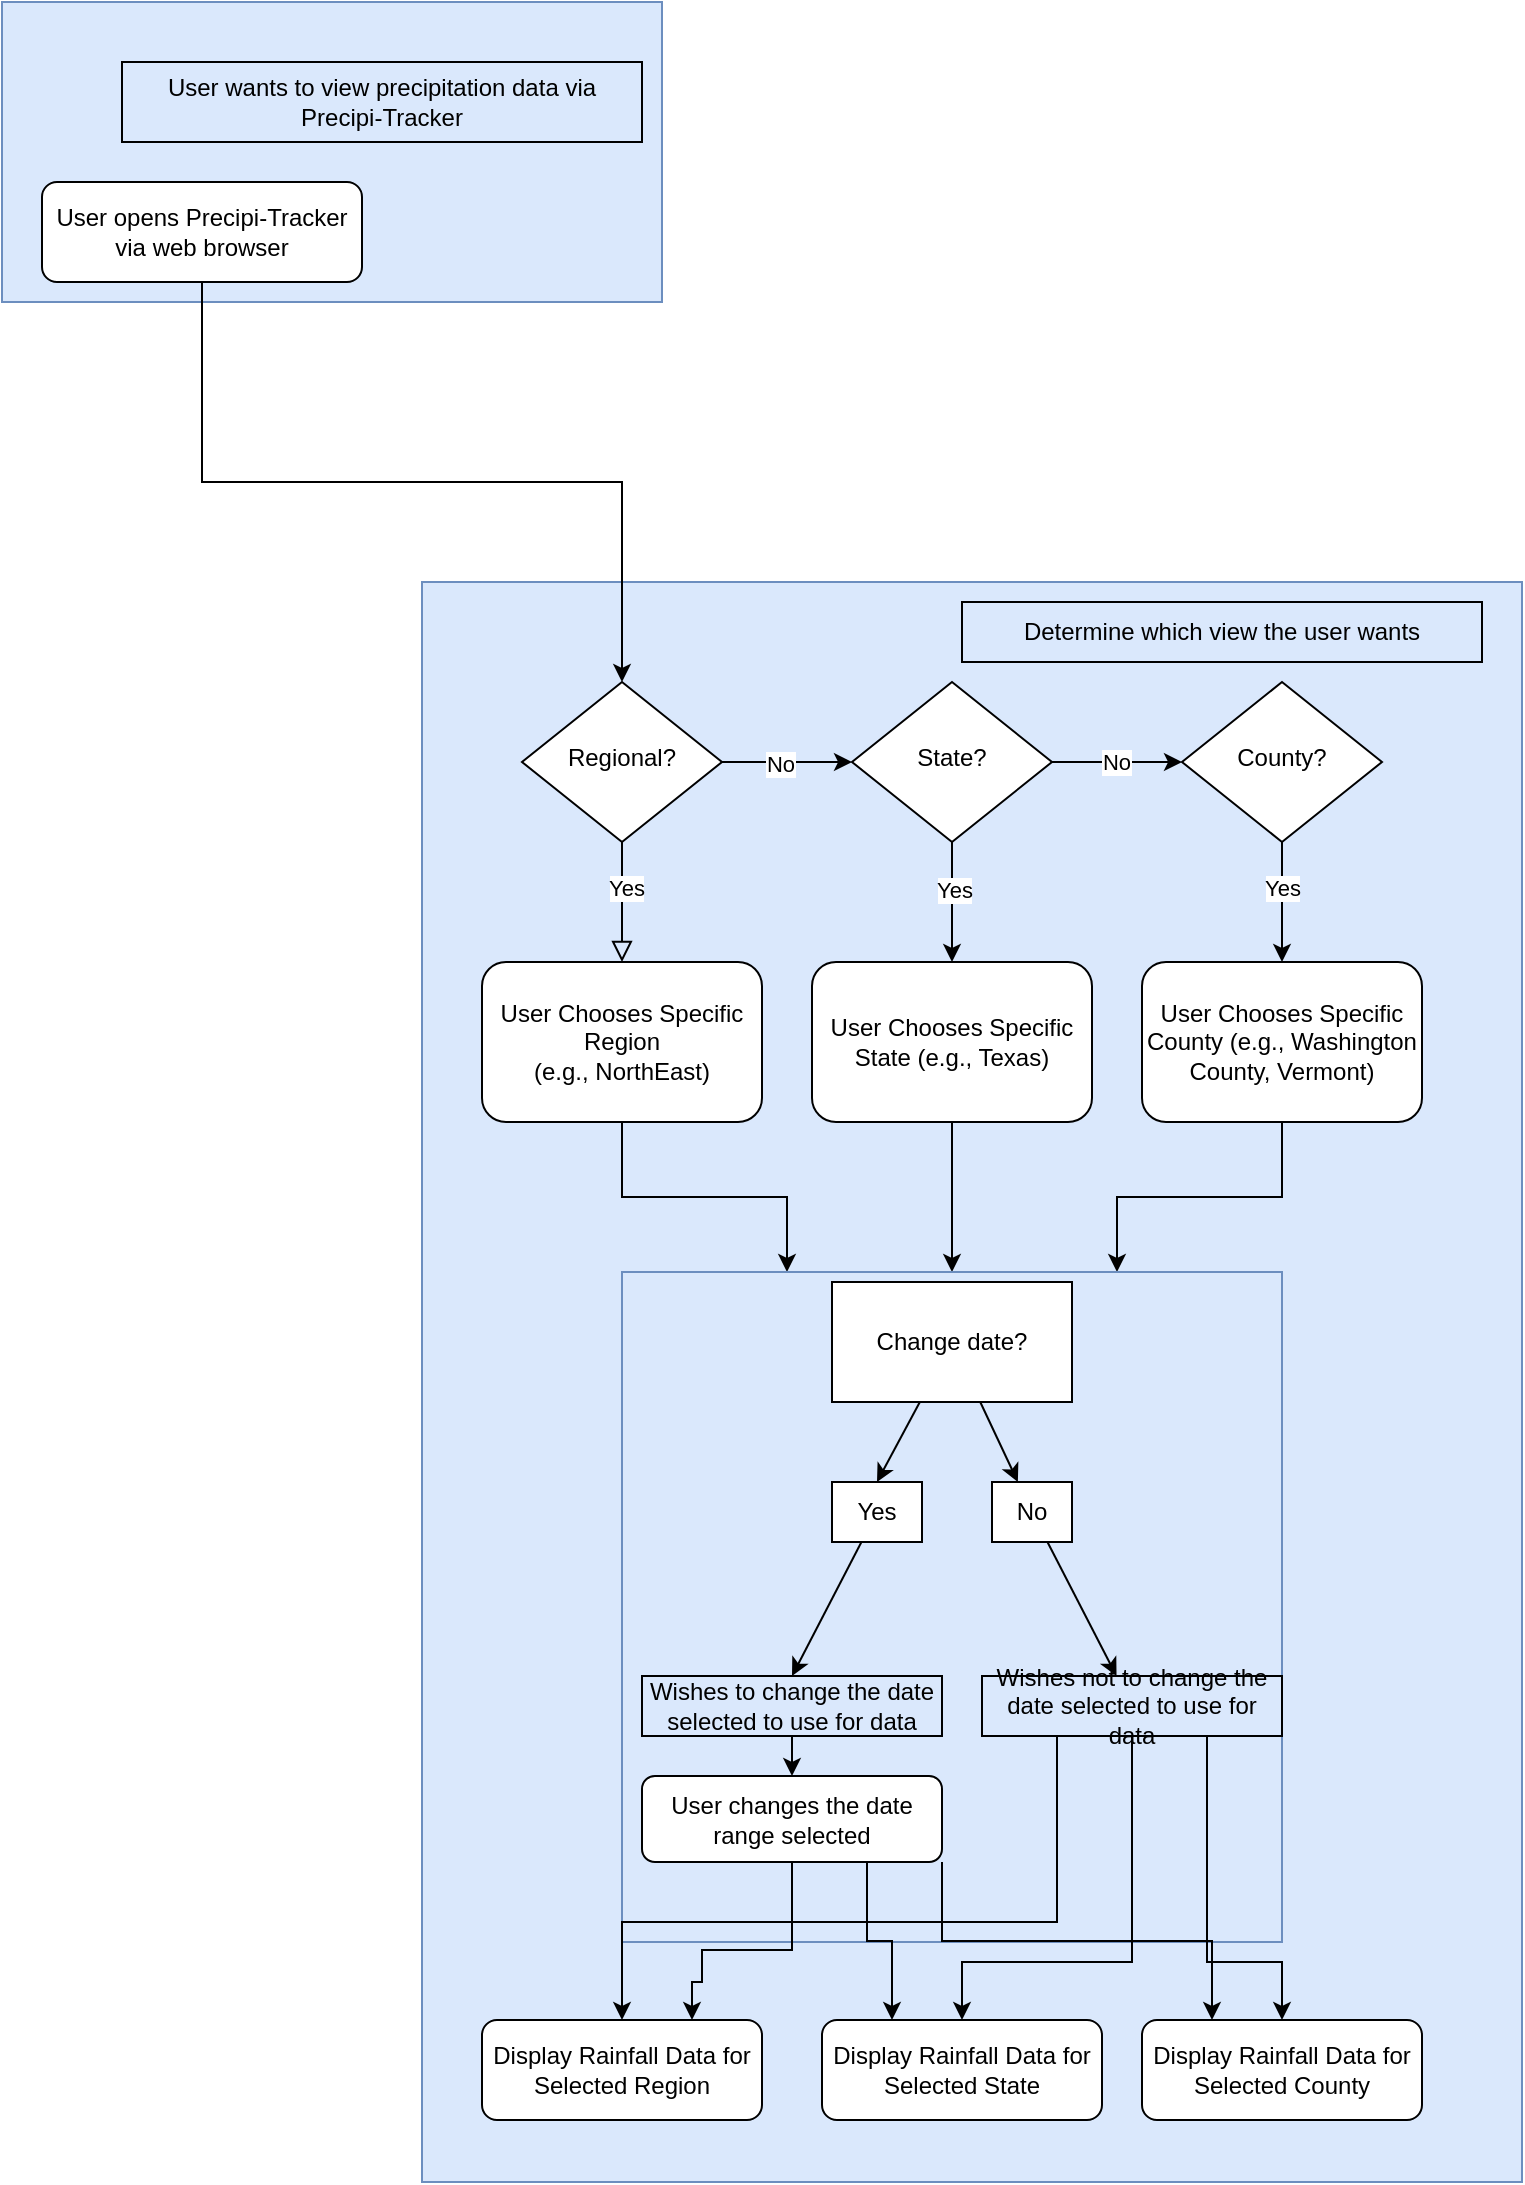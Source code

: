 <mxfile version="24.2.5" type="device">
  <diagram id="C5RBs43oDa-KdzZeNtuy" name="Page-1">
    <mxGraphModel dx="1508" dy="1794" grid="1" gridSize="10" guides="1" tooltips="1" connect="1" arrows="1" fold="1" page="1" pageScale="1" pageWidth="827" pageHeight="1169" math="0" shadow="0">
      <root>
        <mxCell id="WIyWlLk6GJQsqaUBKTNV-0" />
        <mxCell id="WIyWlLk6GJQsqaUBKTNV-1" parent="WIyWlLk6GJQsqaUBKTNV-0" />
        <mxCell id="y7YLqHCvPRz2LovTveIE-11" value="" style="rounded=0;whiteSpace=wrap;html=1;fillColor=#dae8fc;strokeColor=#6c8ebf;" parent="WIyWlLk6GJQsqaUBKTNV-1" vertex="1">
          <mxGeometry x="160" y="-50" width="330" height="150" as="geometry" />
        </mxCell>
        <mxCell id="y7YLqHCvPRz2LovTveIE-8" value="" style="rounded=0;whiteSpace=wrap;html=1;fillColor=#dae8fc;strokeColor=#6c8ebf;" parent="WIyWlLk6GJQsqaUBKTNV-1" vertex="1">
          <mxGeometry x="370" y="240" width="550" height="800" as="geometry" />
        </mxCell>
        <mxCell id="y7YLqHCvPRz2LovTveIE-13" style="edgeStyle=orthogonalEdgeStyle;rounded=0;orthogonalLoop=1;jettySize=auto;html=1;exitX=0.5;exitY=1;exitDx=0;exitDy=0;entryX=0.5;entryY=0;entryDx=0;entryDy=0;" parent="WIyWlLk6GJQsqaUBKTNV-1" source="WIyWlLk6GJQsqaUBKTNV-3" target="WIyWlLk6GJQsqaUBKTNV-6" edge="1">
          <mxGeometry relative="1" as="geometry" />
        </mxCell>
        <mxCell id="WIyWlLk6GJQsqaUBKTNV-3" value="User opens Precipi-Tracker via web browser" style="rounded=1;whiteSpace=wrap;html=1;fontSize=12;glass=0;strokeWidth=1;shadow=0;" parent="WIyWlLk6GJQsqaUBKTNV-1" vertex="1">
          <mxGeometry x="180" y="40" width="160" height="50" as="geometry" />
        </mxCell>
        <mxCell id="WIyWlLk6GJQsqaUBKTNV-4" value="" style="rounded=0;html=1;jettySize=auto;orthogonalLoop=1;fontSize=11;endArrow=block;endFill=0;endSize=8;strokeWidth=1;shadow=0;labelBackgroundColor=none;edgeStyle=orthogonalEdgeStyle;" parent="WIyWlLk6GJQsqaUBKTNV-1" source="WIyWlLk6GJQsqaUBKTNV-6" edge="1">
          <mxGeometry y="20" relative="1" as="geometry">
            <mxPoint as="offset" />
            <mxPoint x="470" y="430" as="targetPoint" />
          </mxGeometry>
        </mxCell>
        <mxCell id="y7YLqHCvPRz2LovTveIE-34" value="Yes" style="edgeLabel;html=1;align=center;verticalAlign=middle;resizable=0;points=[];" parent="WIyWlLk6GJQsqaUBKTNV-4" vertex="1" connectable="0">
          <mxGeometry x="-0.24" y="2" relative="1" as="geometry">
            <mxPoint as="offset" />
          </mxGeometry>
        </mxCell>
        <mxCell id="y7YLqHCvPRz2LovTveIE-29" style="edgeStyle=orthogonalEdgeStyle;rounded=0;orthogonalLoop=1;jettySize=auto;html=1;exitX=1;exitY=0.5;exitDx=0;exitDy=0;entryX=0;entryY=0.5;entryDx=0;entryDy=0;" parent="WIyWlLk6GJQsqaUBKTNV-1" source="WIyWlLk6GJQsqaUBKTNV-6" target="y7YLqHCvPRz2LovTveIE-17" edge="1">
          <mxGeometry relative="1" as="geometry" />
        </mxCell>
        <mxCell id="y7YLqHCvPRz2LovTveIE-32" value="No" style="edgeLabel;html=1;align=center;verticalAlign=middle;resizable=0;points=[];" parent="y7YLqHCvPRz2LovTveIE-29" vertex="1" connectable="0">
          <mxGeometry x="-0.111" y="-1" relative="1" as="geometry">
            <mxPoint as="offset" />
          </mxGeometry>
        </mxCell>
        <mxCell id="WIyWlLk6GJQsqaUBKTNV-6" value="Regional?" style="rhombus;whiteSpace=wrap;html=1;shadow=0;fontFamily=Helvetica;fontSize=12;align=center;strokeWidth=1;spacing=6;spacingTop=-4;" parent="WIyWlLk6GJQsqaUBKTNV-1" vertex="1">
          <mxGeometry x="420" y="290" width="100" height="80" as="geometry" />
        </mxCell>
        <mxCell id="WIyWlLk6GJQsqaUBKTNV-11" value="Display Rainfall Data for Selected Region" style="rounded=1;whiteSpace=wrap;html=1;fontSize=12;glass=0;strokeWidth=1;shadow=0;" parent="WIyWlLk6GJQsqaUBKTNV-1" vertex="1">
          <mxGeometry x="400" y="959" width="140" height="50" as="geometry" />
        </mxCell>
        <mxCell id="y7YLqHCvPRz2LovTveIE-9" value="Determine which view the user wants" style="text;html=1;align=center;verticalAlign=middle;whiteSpace=wrap;rounded=0;strokeColor=default;" parent="WIyWlLk6GJQsqaUBKTNV-1" vertex="1">
          <mxGeometry x="640" y="250" width="260" height="30" as="geometry" />
        </mxCell>
        <mxCell id="y7YLqHCvPRz2LovTveIE-12" value="User wants to view precipitation data via Precipi-Tracker" style="text;html=1;align=center;verticalAlign=middle;whiteSpace=wrap;rounded=0;strokeColor=default;" parent="WIyWlLk6GJQsqaUBKTNV-1" vertex="1">
          <mxGeometry x="220" y="-20" width="260" height="40" as="geometry" />
        </mxCell>
        <mxCell id="y7YLqHCvPRz2LovTveIE-30" style="edgeStyle=orthogonalEdgeStyle;rounded=0;orthogonalLoop=1;jettySize=auto;html=1;exitX=1;exitY=0.5;exitDx=0;exitDy=0;entryX=0;entryY=0.5;entryDx=0;entryDy=0;" parent="WIyWlLk6GJQsqaUBKTNV-1" source="y7YLqHCvPRz2LovTveIE-17" target="y7YLqHCvPRz2LovTveIE-18" edge="1">
          <mxGeometry relative="1" as="geometry" />
        </mxCell>
        <mxCell id="y7YLqHCvPRz2LovTveIE-33" value="No" style="edgeLabel;html=1;align=center;verticalAlign=middle;resizable=0;points=[];" parent="y7YLqHCvPRz2LovTveIE-30" vertex="1" connectable="0">
          <mxGeometry x="-0.03" relative="1" as="geometry">
            <mxPoint as="offset" />
          </mxGeometry>
        </mxCell>
        <mxCell id="y7YLqHCvPRz2LovTveIE-37" style="edgeStyle=orthogonalEdgeStyle;rounded=0;orthogonalLoop=1;jettySize=auto;html=1;exitX=0.5;exitY=1;exitDx=0;exitDy=0;entryX=0.5;entryY=0;entryDx=0;entryDy=0;" parent="WIyWlLk6GJQsqaUBKTNV-1" source="y7YLqHCvPRz2LovTveIE-17" target="y7YLqHCvPRz2LovTveIE-35" edge="1">
          <mxGeometry relative="1" as="geometry" />
        </mxCell>
        <mxCell id="y7YLqHCvPRz2LovTveIE-49" value="Yes" style="edgeLabel;html=1;align=center;verticalAlign=middle;resizable=0;points=[];" parent="y7YLqHCvPRz2LovTveIE-37" vertex="1" connectable="0">
          <mxGeometry x="-0.2" y="1" relative="1" as="geometry">
            <mxPoint as="offset" />
          </mxGeometry>
        </mxCell>
        <mxCell id="y7YLqHCvPRz2LovTveIE-17" value="State?" style="rhombus;whiteSpace=wrap;html=1;shadow=0;fontFamily=Helvetica;fontSize=12;align=center;strokeWidth=1;spacing=6;spacingTop=-4;" parent="WIyWlLk6GJQsqaUBKTNV-1" vertex="1">
          <mxGeometry x="585" y="290" width="100" height="80" as="geometry" />
        </mxCell>
        <mxCell id="y7YLqHCvPRz2LovTveIE-39" style="edgeStyle=orthogonalEdgeStyle;rounded=0;orthogonalLoop=1;jettySize=auto;html=1;exitX=0.5;exitY=1;exitDx=0;exitDy=0;entryX=0.5;entryY=0;entryDx=0;entryDy=0;" parent="WIyWlLk6GJQsqaUBKTNV-1" source="y7YLqHCvPRz2LovTveIE-18" target="y7YLqHCvPRz2LovTveIE-36" edge="1">
          <mxGeometry relative="1" as="geometry" />
        </mxCell>
        <mxCell id="y7YLqHCvPRz2LovTveIE-50" value="Yes" style="edgeLabel;html=1;align=center;verticalAlign=middle;resizable=0;points=[];" parent="y7YLqHCvPRz2LovTveIE-39" vertex="1" connectable="0">
          <mxGeometry x="-0.233" relative="1" as="geometry">
            <mxPoint as="offset" />
          </mxGeometry>
        </mxCell>
        <mxCell id="y7YLqHCvPRz2LovTveIE-18" value="County?" style="rhombus;whiteSpace=wrap;html=1;shadow=0;fontFamily=Helvetica;fontSize=12;align=center;strokeWidth=1;spacing=6;spacingTop=-4;" parent="WIyWlLk6GJQsqaUBKTNV-1" vertex="1">
          <mxGeometry x="750" y="290" width="100" height="80" as="geometry" />
        </mxCell>
        <mxCell id="y7YLqHCvPRz2LovTveIE-45" style="edgeStyle=orthogonalEdgeStyle;rounded=0;orthogonalLoop=1;jettySize=auto;html=1;exitX=0.5;exitY=1;exitDx=0;exitDy=0;entryX=0.25;entryY=0;entryDx=0;entryDy=0;" parent="WIyWlLk6GJQsqaUBKTNV-1" source="y7YLqHCvPRz2LovTveIE-21" target="IS0FAb-bLDUR4cMqlhwI-0" edge="1">
          <mxGeometry relative="1" as="geometry" />
        </mxCell>
        <mxCell id="y7YLqHCvPRz2LovTveIE-21" value="&lt;div&gt;User Chooses Specific Region&lt;br&gt;&lt;/div&gt;&lt;div&gt;(e.g., NorthEast)&lt;br&gt;&lt;/div&gt;" style="rounded=1;whiteSpace=wrap;html=1;fontSize=12;glass=0;strokeWidth=1;shadow=0;" parent="WIyWlLk6GJQsqaUBKTNV-1" vertex="1">
          <mxGeometry x="400" y="430" width="140" height="80" as="geometry" />
        </mxCell>
        <mxCell id="IS0FAb-bLDUR4cMqlhwI-4" value="" style="edgeStyle=orthogonalEdgeStyle;rounded=0;orthogonalLoop=1;jettySize=auto;html=1;entryX=0.5;entryY=0;entryDx=0;entryDy=0;" edge="1" parent="WIyWlLk6GJQsqaUBKTNV-1" source="y7YLqHCvPRz2LovTveIE-35" target="IS0FAb-bLDUR4cMqlhwI-0">
          <mxGeometry relative="1" as="geometry" />
        </mxCell>
        <mxCell id="y7YLqHCvPRz2LovTveIE-35" value="User Chooses Specific State (e.g., Texas)" style="rounded=1;whiteSpace=wrap;html=1;fontSize=12;glass=0;strokeWidth=1;shadow=0;" parent="WIyWlLk6GJQsqaUBKTNV-1" vertex="1">
          <mxGeometry x="565" y="430" width="140" height="80" as="geometry" />
        </mxCell>
        <mxCell id="y7YLqHCvPRz2LovTveIE-47" style="edgeStyle=orthogonalEdgeStyle;rounded=0;orthogonalLoop=1;jettySize=auto;html=1;exitX=0.5;exitY=1;exitDx=0;exitDy=0;entryX=0.75;entryY=0;entryDx=0;entryDy=0;" parent="WIyWlLk6GJQsqaUBKTNV-1" source="y7YLqHCvPRz2LovTveIE-36" target="IS0FAb-bLDUR4cMqlhwI-0" edge="1">
          <mxGeometry relative="1" as="geometry" />
        </mxCell>
        <mxCell id="y7YLqHCvPRz2LovTveIE-36" value="&lt;div&gt;User Chooses Specific County (e.g., Washington County, Vermont)&lt;br&gt;&lt;/div&gt;" style="rounded=1;whiteSpace=wrap;html=1;fontSize=12;glass=0;strokeWidth=1;shadow=0;" parent="WIyWlLk6GJQsqaUBKTNV-1" vertex="1">
          <mxGeometry x="730" y="430" width="140" height="80" as="geometry" />
        </mxCell>
        <mxCell id="y7YLqHCvPRz2LovTveIE-42" value="Display Rainfall Data for Selected State" style="rounded=1;whiteSpace=wrap;html=1;fontSize=12;glass=0;strokeWidth=1;shadow=0;" parent="WIyWlLk6GJQsqaUBKTNV-1" vertex="1">
          <mxGeometry x="570" y="959" width="140" height="50" as="geometry" />
        </mxCell>
        <mxCell id="y7YLqHCvPRz2LovTveIE-43" value="Display Rainfall Data for Selected County" style="rounded=1;whiteSpace=wrap;html=1;fontSize=12;glass=0;strokeWidth=1;shadow=0;" parent="WIyWlLk6GJQsqaUBKTNV-1" vertex="1">
          <mxGeometry x="730" y="959" width="140" height="50" as="geometry" />
        </mxCell>
        <mxCell id="IS0FAb-bLDUR4cMqlhwI-0" value="" style="rounded=0;whiteSpace=wrap;html=1;fillColor=#dae8fc;strokeColor=#6c8ebf;" vertex="1" parent="WIyWlLk6GJQsqaUBKTNV-1">
          <mxGeometry x="470" y="585" width="330" height="335" as="geometry" />
        </mxCell>
        <mxCell id="IS0FAb-bLDUR4cMqlhwI-12" value="" style="edgeStyle=none;rounded=0;orthogonalLoop=1;jettySize=auto;html=1;" edge="1" parent="WIyWlLk6GJQsqaUBKTNV-1" source="IS0FAb-bLDUR4cMqlhwI-2" target="IS0FAb-bLDUR4cMqlhwI-3">
          <mxGeometry relative="1" as="geometry" />
        </mxCell>
        <mxCell id="IS0FAb-bLDUR4cMqlhwI-2" value="Wishes to change the date selected to use for data" style="text;html=1;align=center;verticalAlign=middle;whiteSpace=wrap;rounded=0;strokeColor=default;" vertex="1" parent="WIyWlLk6GJQsqaUBKTNV-1">
          <mxGeometry x="480" y="787" width="150" height="30" as="geometry" />
        </mxCell>
        <mxCell id="IS0FAb-bLDUR4cMqlhwI-3" value="User changes the date range selected" style="rounded=1;whiteSpace=wrap;html=1;fontSize=12;glass=0;strokeWidth=1;shadow=0;" vertex="1" parent="WIyWlLk6GJQsqaUBKTNV-1">
          <mxGeometry x="480" y="837" width="150" height="43" as="geometry" />
        </mxCell>
        <mxCell id="IS0FAb-bLDUR4cMqlhwI-9" value="" style="edgeStyle=none;rounded=0;orthogonalLoop=1;jettySize=auto;html=1;" edge="1" parent="WIyWlLk6GJQsqaUBKTNV-1" source="IS0FAb-bLDUR4cMqlhwI-6" target="IS0FAb-bLDUR4cMqlhwI-8">
          <mxGeometry relative="1" as="geometry" />
        </mxCell>
        <mxCell id="IS0FAb-bLDUR4cMqlhwI-10" value="" style="edgeStyle=none;rounded=0;orthogonalLoop=1;jettySize=auto;html=1;entryX=0.5;entryY=0;entryDx=0;entryDy=0;" edge="1" parent="WIyWlLk6GJQsqaUBKTNV-1" source="IS0FAb-bLDUR4cMqlhwI-6" target="IS0FAb-bLDUR4cMqlhwI-7">
          <mxGeometry relative="1" as="geometry" />
        </mxCell>
        <mxCell id="IS0FAb-bLDUR4cMqlhwI-6" value="Change date?" style="whiteSpace=wrap;html=1;" vertex="1" parent="WIyWlLk6GJQsqaUBKTNV-1">
          <mxGeometry x="575" y="590" width="120" height="60" as="geometry" />
        </mxCell>
        <mxCell id="IS0FAb-bLDUR4cMqlhwI-11" value="" style="edgeStyle=none;rounded=0;orthogonalLoop=1;jettySize=auto;html=1;entryX=0.5;entryY=0;entryDx=0;entryDy=0;" edge="1" parent="WIyWlLk6GJQsqaUBKTNV-1" source="IS0FAb-bLDUR4cMqlhwI-7" target="IS0FAb-bLDUR4cMqlhwI-2">
          <mxGeometry relative="1" as="geometry" />
        </mxCell>
        <mxCell id="IS0FAb-bLDUR4cMqlhwI-7" value="Yes" style="whiteSpace=wrap;html=1;" vertex="1" parent="WIyWlLk6GJQsqaUBKTNV-1">
          <mxGeometry x="575" y="690" width="45" height="30" as="geometry" />
        </mxCell>
        <mxCell id="IS0FAb-bLDUR4cMqlhwI-16" value="" style="edgeStyle=none;rounded=0;orthogonalLoop=1;jettySize=auto;html=1;" edge="1" parent="WIyWlLk6GJQsqaUBKTNV-1" source="IS0FAb-bLDUR4cMqlhwI-8" target="IS0FAb-bLDUR4cMqlhwI-15">
          <mxGeometry relative="1" as="geometry" />
        </mxCell>
        <mxCell id="IS0FAb-bLDUR4cMqlhwI-8" value="No" style="whiteSpace=wrap;html=1;" vertex="1" parent="WIyWlLk6GJQsqaUBKTNV-1">
          <mxGeometry x="655" y="690" width="40" height="30" as="geometry" />
        </mxCell>
        <mxCell id="IS0FAb-bLDUR4cMqlhwI-17" style="edgeStyle=orthogonalEdgeStyle;rounded=0;orthogonalLoop=1;jettySize=auto;html=1;exitX=0.5;exitY=1;exitDx=0;exitDy=0;entryX=0.5;entryY=0;entryDx=0;entryDy=0;" edge="1" parent="WIyWlLk6GJQsqaUBKTNV-1" source="IS0FAb-bLDUR4cMqlhwI-15" target="y7YLqHCvPRz2LovTveIE-42">
          <mxGeometry relative="1" as="geometry">
            <Array as="points">
              <mxPoint x="725" y="930" />
              <mxPoint x="640" y="930" />
            </Array>
          </mxGeometry>
        </mxCell>
        <mxCell id="IS0FAb-bLDUR4cMqlhwI-18" style="edgeStyle=orthogonalEdgeStyle;rounded=0;orthogonalLoop=1;jettySize=auto;html=1;exitX=0.25;exitY=1;exitDx=0;exitDy=0;entryX=0.5;entryY=0;entryDx=0;entryDy=0;" edge="1" parent="WIyWlLk6GJQsqaUBKTNV-1" source="IS0FAb-bLDUR4cMqlhwI-15" target="WIyWlLk6GJQsqaUBKTNV-11">
          <mxGeometry relative="1" as="geometry">
            <Array as="points">
              <mxPoint x="688" y="910" />
              <mxPoint x="470" y="910" />
            </Array>
          </mxGeometry>
        </mxCell>
        <mxCell id="IS0FAb-bLDUR4cMqlhwI-19" style="edgeStyle=orthogonalEdgeStyle;rounded=0;orthogonalLoop=1;jettySize=auto;html=1;exitX=0.75;exitY=1;exitDx=0;exitDy=0;entryX=0.5;entryY=0;entryDx=0;entryDy=0;" edge="1" parent="WIyWlLk6GJQsqaUBKTNV-1" source="IS0FAb-bLDUR4cMqlhwI-15" target="y7YLqHCvPRz2LovTveIE-43">
          <mxGeometry relative="1" as="geometry">
            <Array as="points">
              <mxPoint x="763" y="930" />
              <mxPoint x="800" y="930" />
            </Array>
          </mxGeometry>
        </mxCell>
        <mxCell id="IS0FAb-bLDUR4cMqlhwI-15" value="Wishes not to change the date selected to use for data" style="text;html=1;align=center;verticalAlign=middle;whiteSpace=wrap;rounded=0;strokeColor=default;" vertex="1" parent="WIyWlLk6GJQsqaUBKTNV-1">
          <mxGeometry x="650" y="787" width="150" height="30" as="geometry" />
        </mxCell>
        <mxCell id="IS0FAb-bLDUR4cMqlhwI-21" style="edgeStyle=orthogonalEdgeStyle;rounded=0;orthogonalLoop=1;jettySize=auto;html=1;entryX=0.75;entryY=0;entryDx=0;entryDy=0;exitX=0.5;exitY=1;exitDx=0;exitDy=0;" edge="1" parent="WIyWlLk6GJQsqaUBKTNV-1" source="IS0FAb-bLDUR4cMqlhwI-3" target="WIyWlLk6GJQsqaUBKTNV-11">
          <mxGeometry relative="1" as="geometry">
            <mxPoint x="698" y="827" as="sourcePoint" />
            <mxPoint x="480" y="969" as="targetPoint" />
            <Array as="points">
              <mxPoint x="555" y="924" />
              <mxPoint x="510" y="924" />
              <mxPoint x="510" y="940" />
              <mxPoint x="505" y="940" />
            </Array>
          </mxGeometry>
        </mxCell>
        <mxCell id="IS0FAb-bLDUR4cMqlhwI-22" style="edgeStyle=orthogonalEdgeStyle;rounded=0;orthogonalLoop=1;jettySize=auto;html=1;exitX=0.75;exitY=1;exitDx=0;exitDy=0;entryX=0.25;entryY=0;entryDx=0;entryDy=0;" edge="1" parent="WIyWlLk6GJQsqaUBKTNV-1" source="IS0FAb-bLDUR4cMqlhwI-3" target="y7YLqHCvPRz2LovTveIE-42">
          <mxGeometry relative="1" as="geometry">
            <mxPoint x="565" y="890" as="sourcePoint" />
            <mxPoint x="640" y="950" as="targetPoint" />
            <Array as="points" />
          </mxGeometry>
        </mxCell>
        <mxCell id="IS0FAb-bLDUR4cMqlhwI-23" style="edgeStyle=orthogonalEdgeStyle;rounded=0;orthogonalLoop=1;jettySize=auto;html=1;exitX=1;exitY=1;exitDx=0;exitDy=0;entryX=0.25;entryY=0;entryDx=0;entryDy=0;" edge="1" parent="WIyWlLk6GJQsqaUBKTNV-1" source="IS0FAb-bLDUR4cMqlhwI-3" target="y7YLqHCvPRz2LovTveIE-43">
          <mxGeometry relative="1" as="geometry">
            <mxPoint x="602" y="890" as="sourcePoint" />
            <mxPoint x="615" y="969" as="targetPoint" />
            <Array as="points" />
          </mxGeometry>
        </mxCell>
      </root>
    </mxGraphModel>
  </diagram>
</mxfile>
